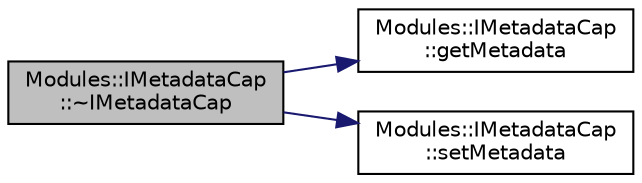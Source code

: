 digraph "Modules::IMetadataCap::~IMetadataCap"
{
 // INTERACTIVE_SVG=YES
  edge [fontname="Helvetica",fontsize="10",labelfontname="Helvetica",labelfontsize="10"];
  node [fontname="Helvetica",fontsize="10",shape=record];
  rankdir="LR";
  Node1 [label="Modules::IMetadataCap\l::~IMetadataCap",height=0.2,width=0.4,color="black", fillcolor="grey75", style="filled", fontcolor="black"];
  Node1 -> Node2 [color="midnightblue",fontsize="10",style="solid",fontname="Helvetica"];
  Node2 [label="Modules::IMetadataCap\l::getMetadata",height=0.2,width=0.4,color="black", fillcolor="white", style="filled",URL="$struct_modules_1_1_i_metadata_cap.html#a09f5e5aed8d8f18f358dd1c49dafb178"];
  Node1 -> Node3 [color="midnightblue",fontsize="10",style="solid",fontname="Helvetica"];
  Node3 [label="Modules::IMetadataCap\l::setMetadata",height=0.2,width=0.4,color="black", fillcolor="white", style="filled",URL="$struct_modules_1_1_i_metadata_cap.html#aeb556466283cd660d1f8bd5dff4d71b8"];
}
